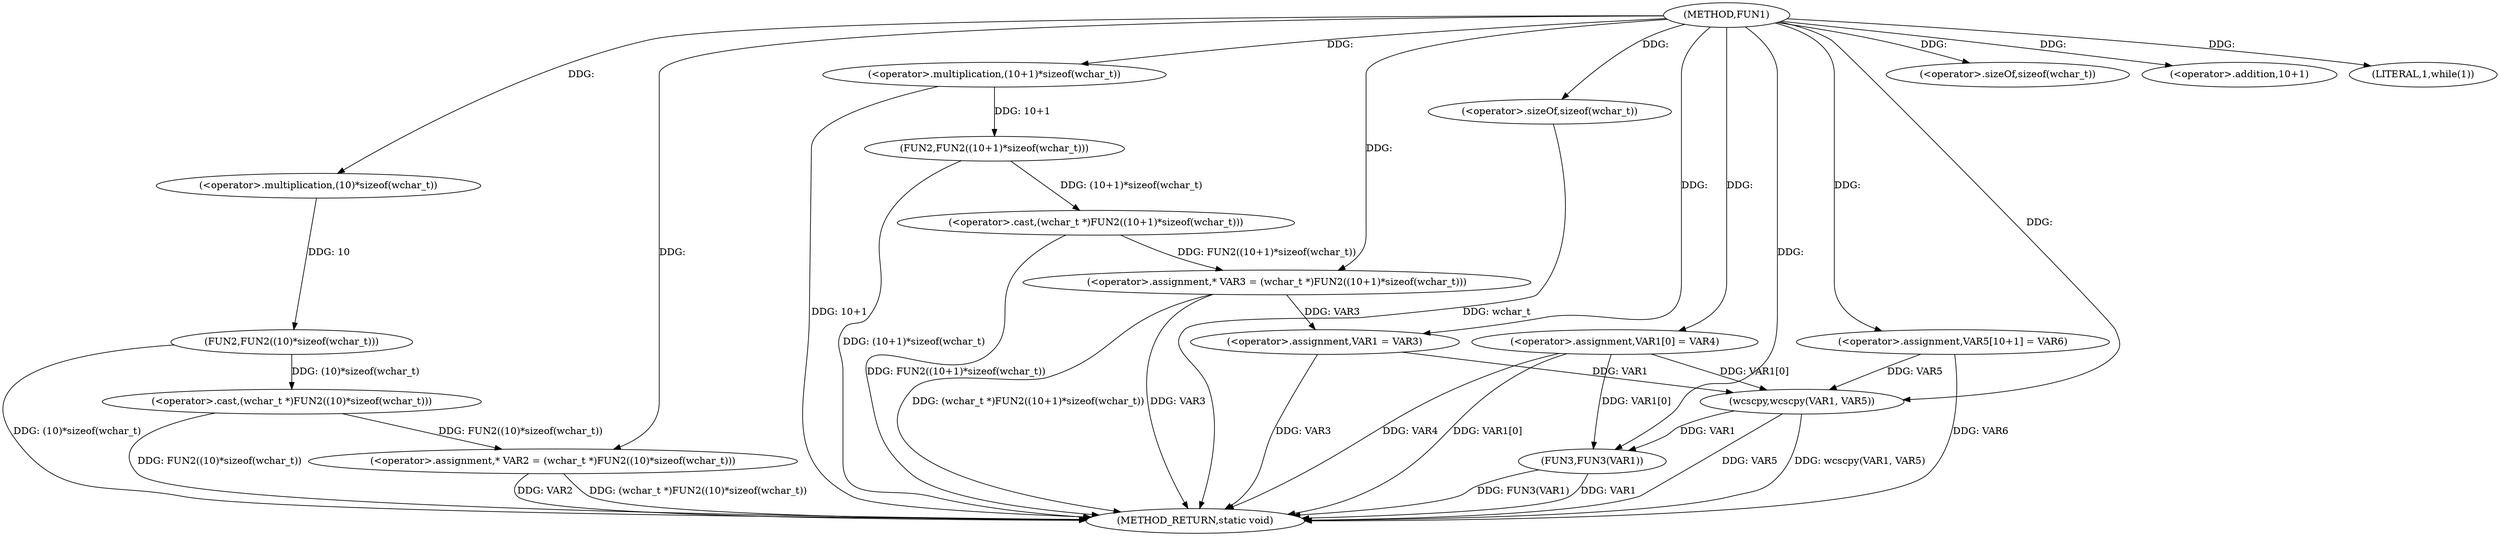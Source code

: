 digraph FUN1 {  
"1000100" [label = "(METHOD,FUN1)" ]
"1000147" [label = "(METHOD_RETURN,static void)" ]
"1000104" [label = "(<operator>.assignment,* VAR2 = (wchar_t *)FUN2((10)*sizeof(wchar_t)))" ]
"1000106" [label = "(<operator>.cast,(wchar_t *)FUN2((10)*sizeof(wchar_t)))" ]
"1000108" [label = "(FUN2,FUN2((10)*sizeof(wchar_t)))" ]
"1000109" [label = "(<operator>.multiplication,(10)*sizeof(wchar_t))" ]
"1000111" [label = "(<operator>.sizeOf,sizeof(wchar_t))" ]
"1000114" [label = "(<operator>.assignment,* VAR3 = (wchar_t *)FUN2((10+1)*sizeof(wchar_t)))" ]
"1000116" [label = "(<operator>.cast,(wchar_t *)FUN2((10+1)*sizeof(wchar_t)))" ]
"1000118" [label = "(FUN2,FUN2((10+1)*sizeof(wchar_t)))" ]
"1000119" [label = "(<operator>.multiplication,(10+1)*sizeof(wchar_t))" ]
"1000120" [label = "(<operator>.addition,10+1)" ]
"1000123" [label = "(<operator>.sizeOf,sizeof(wchar_t))" ]
"1000126" [label = "(LITERAL,1,while(1))" ]
"1000128" [label = "(<operator>.assignment,VAR1 = VAR3)" ]
"1000131" [label = "(<operator>.assignment,VAR1[0] = VAR4)" ]
"1000139" [label = "(<operator>.assignment,VAR5[10+1] = VAR6)" ]
"1000142" [label = "(wcscpy,wcscpy(VAR1, VAR5))" ]
"1000145" [label = "(FUN3,FUN3(VAR1))" ]
  "1000128" -> "1000147"  [ label = "DDG: VAR3"] 
  "1000142" -> "1000147"  [ label = "DDG: wcscpy(VAR1, VAR5)"] 
  "1000106" -> "1000147"  [ label = "DDG: FUN2((10)*sizeof(wchar_t))"] 
  "1000104" -> "1000147"  [ label = "DDG: VAR2"] 
  "1000142" -> "1000147"  [ label = "DDG: VAR5"] 
  "1000114" -> "1000147"  [ label = "DDG: VAR3"] 
  "1000116" -> "1000147"  [ label = "DDG: FUN2((10+1)*sizeof(wchar_t))"] 
  "1000145" -> "1000147"  [ label = "DDG: FUN3(VAR1)"] 
  "1000118" -> "1000147"  [ label = "DDG: (10+1)*sizeof(wchar_t)"] 
  "1000145" -> "1000147"  [ label = "DDG: VAR1"] 
  "1000114" -> "1000147"  [ label = "DDG: (wchar_t *)FUN2((10+1)*sizeof(wchar_t))"] 
  "1000131" -> "1000147"  [ label = "DDG: VAR1[0]"] 
  "1000139" -> "1000147"  [ label = "DDG: VAR6"] 
  "1000131" -> "1000147"  [ label = "DDG: VAR4"] 
  "1000119" -> "1000147"  [ label = "DDG: 10+1"] 
  "1000104" -> "1000147"  [ label = "DDG: (wchar_t *)FUN2((10)*sizeof(wchar_t))"] 
  "1000108" -> "1000147"  [ label = "DDG: (10)*sizeof(wchar_t)"] 
  "1000123" -> "1000147"  [ label = "DDG: wchar_t"] 
  "1000106" -> "1000104"  [ label = "DDG: FUN2((10)*sizeof(wchar_t))"] 
  "1000100" -> "1000104"  [ label = "DDG: "] 
  "1000108" -> "1000106"  [ label = "DDG: (10)*sizeof(wchar_t)"] 
  "1000109" -> "1000108"  [ label = "DDG: 10"] 
  "1000100" -> "1000109"  [ label = "DDG: "] 
  "1000100" -> "1000111"  [ label = "DDG: "] 
  "1000116" -> "1000114"  [ label = "DDG: FUN2((10+1)*sizeof(wchar_t))"] 
  "1000100" -> "1000114"  [ label = "DDG: "] 
  "1000118" -> "1000116"  [ label = "DDG: (10+1)*sizeof(wchar_t)"] 
  "1000119" -> "1000118"  [ label = "DDG: 10+1"] 
  "1000100" -> "1000119"  [ label = "DDG: "] 
  "1000100" -> "1000120"  [ label = "DDG: "] 
  "1000100" -> "1000123"  [ label = "DDG: "] 
  "1000100" -> "1000126"  [ label = "DDG: "] 
  "1000114" -> "1000128"  [ label = "DDG: VAR3"] 
  "1000100" -> "1000128"  [ label = "DDG: "] 
  "1000100" -> "1000131"  [ label = "DDG: "] 
  "1000100" -> "1000139"  [ label = "DDG: "] 
  "1000131" -> "1000142"  [ label = "DDG: VAR1[0]"] 
  "1000128" -> "1000142"  [ label = "DDG: VAR1"] 
  "1000100" -> "1000142"  [ label = "DDG: "] 
  "1000139" -> "1000142"  [ label = "DDG: VAR5"] 
  "1000131" -> "1000145"  [ label = "DDG: VAR1[0]"] 
  "1000142" -> "1000145"  [ label = "DDG: VAR1"] 
  "1000100" -> "1000145"  [ label = "DDG: "] 
}
